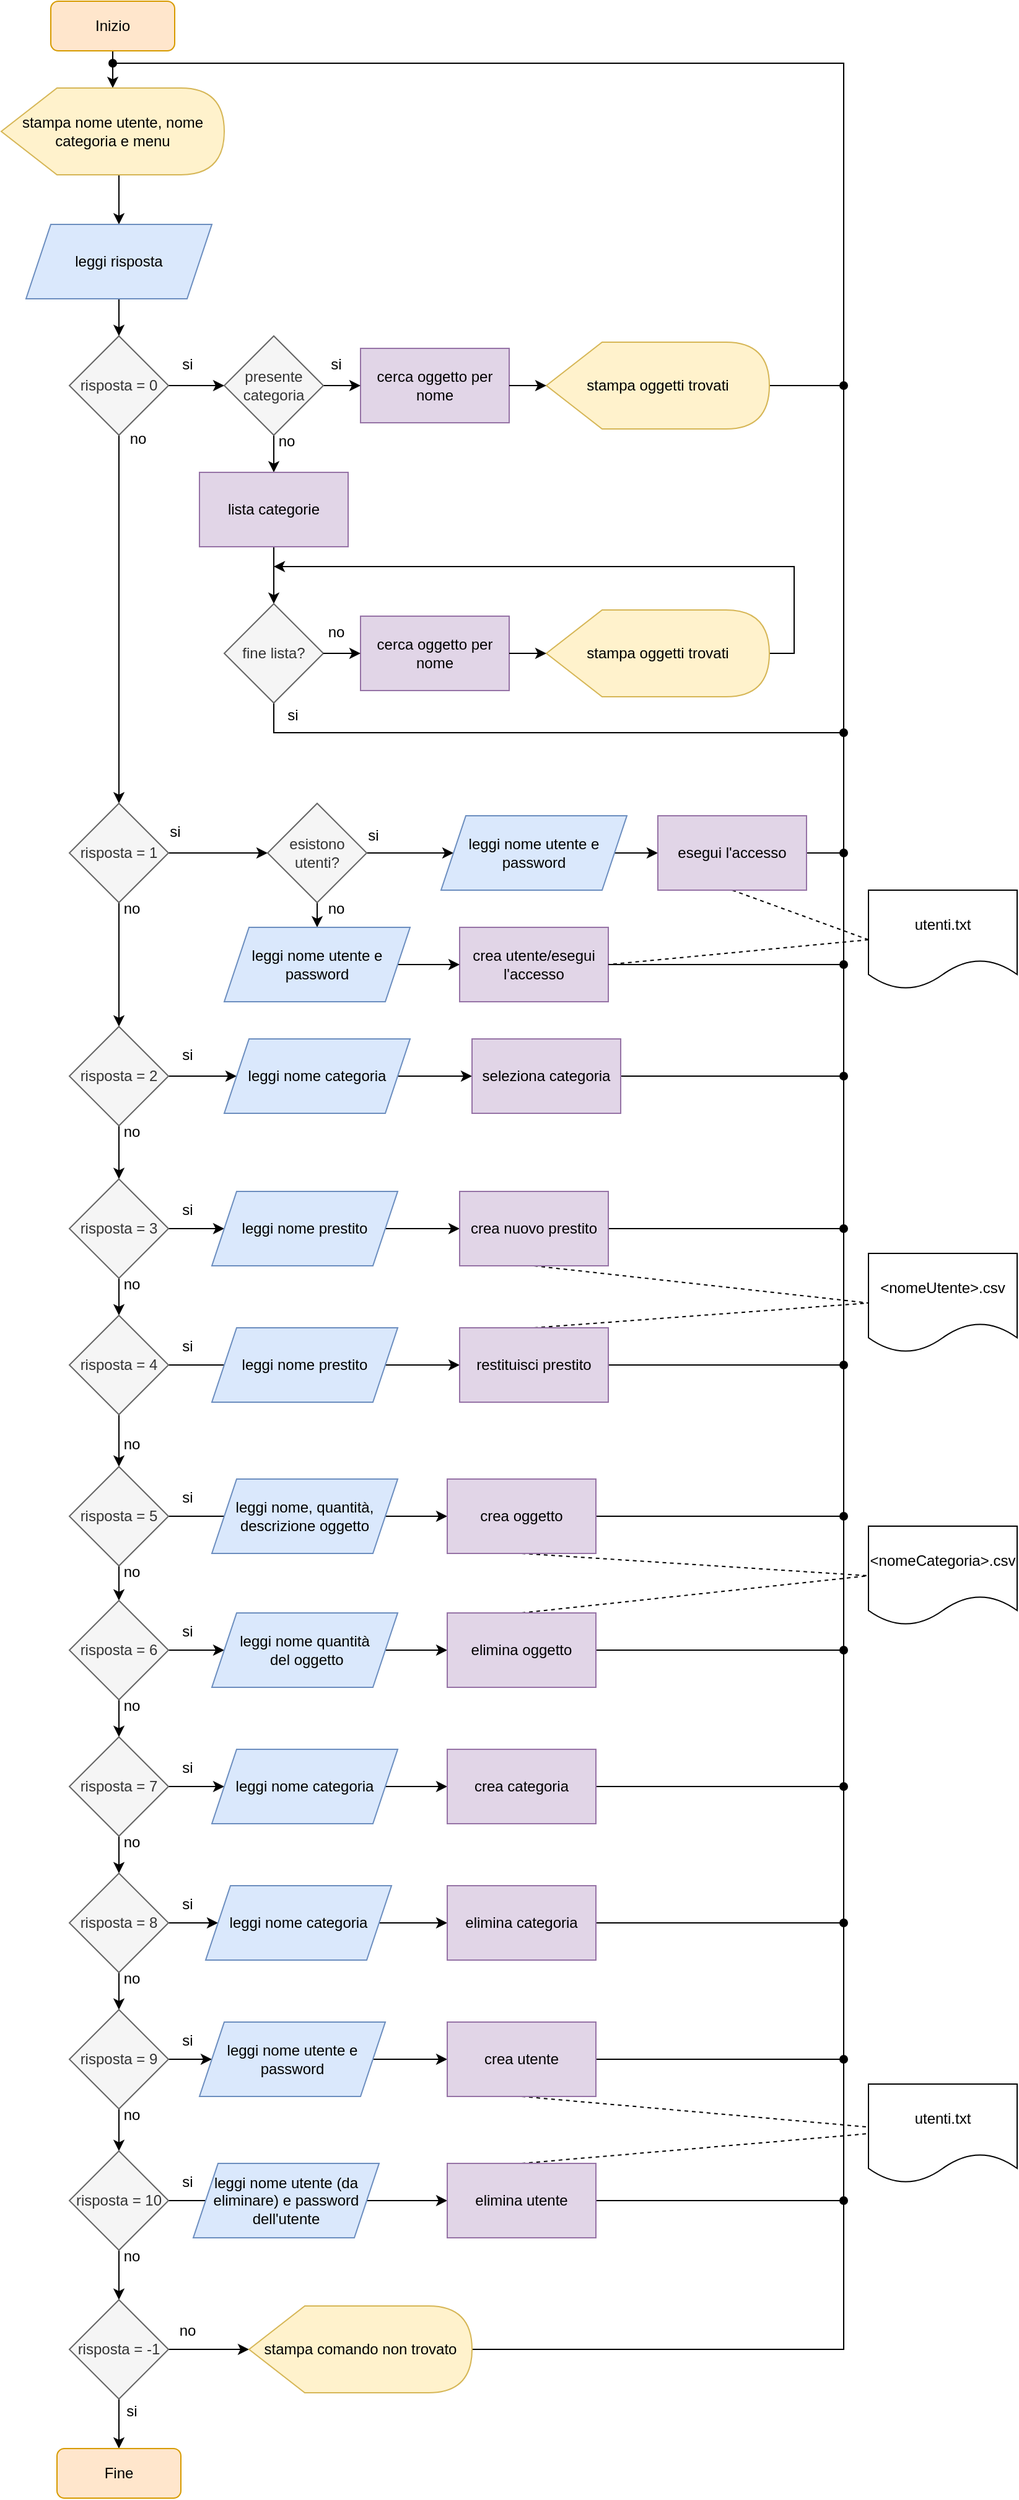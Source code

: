 <mxfile version="28.1.1">
  <diagram name="Pagina-1" id="ks8A3CzUFqTAqBYVWwMI">
    <mxGraphModel dx="1186" dy="697" grid="1" gridSize="10" guides="1" tooltips="1" connect="1" arrows="1" fold="1" page="1" pageScale="1" pageWidth="827" pageHeight="1169" math="0" shadow="0">
      <root>
        <mxCell id="0" />
        <mxCell id="1" parent="0" />
        <mxCell id="gZ_oPGZJ-2j1lqyu4Igu-6" style="edgeStyle=orthogonalEdgeStyle;rounded=0;orthogonalLoop=1;jettySize=auto;html=1;exitX=0.5;exitY=1;exitDx=0;exitDy=0;" parent="1" source="gZ_oPGZJ-2j1lqyu4Igu-1" target="gZ_oPGZJ-2j1lqyu4Igu-2" edge="1">
          <mxGeometry relative="1" as="geometry" />
        </mxCell>
        <mxCell id="gZ_oPGZJ-2j1lqyu4Igu-1" value="Inizio" style="rounded=1;whiteSpace=wrap;html=1;fillColor=#ffe6cc;strokeColor=#d79b00;" parent="1" vertex="1">
          <mxGeometry x="40" width="100" height="40" as="geometry" />
        </mxCell>
        <mxCell id="gZ_oPGZJ-2j1lqyu4Igu-14" style="edgeStyle=orthogonalEdgeStyle;rounded=0;orthogonalLoop=1;jettySize=auto;html=1;exitX=0;exitY=0;exitDx=95;exitDy=70;exitPerimeter=0;entryX=0.5;entryY=0;entryDx=0;entryDy=0;" parent="1" source="gZ_oPGZJ-2j1lqyu4Igu-2" target="gZ_oPGZJ-2j1lqyu4Igu-8" edge="1">
          <mxGeometry relative="1" as="geometry" />
        </mxCell>
        <mxCell id="gZ_oPGZJ-2j1lqyu4Igu-2" value="stampa nome utente, nome categoria e menu" style="shape=display;whiteSpace=wrap;html=1;fillColor=#fff2cc;strokeColor=#d6b656;" parent="1" vertex="1">
          <mxGeometry y="70" width="180" height="70" as="geometry" />
        </mxCell>
        <mxCell id="gZ_oPGZJ-2j1lqyu4Igu-16" value="" style="edgeStyle=orthogonalEdgeStyle;rounded=0;orthogonalLoop=1;jettySize=auto;html=1;" parent="1" source="gZ_oPGZJ-2j1lqyu4Igu-7" target="gZ_oPGZJ-2j1lqyu4Igu-15" edge="1">
          <mxGeometry relative="1" as="geometry" />
        </mxCell>
        <mxCell id="gZ_oPGZJ-2j1lqyu4Igu-45" style="edgeStyle=orthogonalEdgeStyle;rounded=0;orthogonalLoop=1;jettySize=auto;html=1;exitX=0.5;exitY=1;exitDx=0;exitDy=0;" parent="1" source="gZ_oPGZJ-2j1lqyu4Igu-7" target="gZ_oPGZJ-2j1lqyu4Igu-44" edge="1">
          <mxGeometry relative="1" as="geometry" />
        </mxCell>
        <mxCell id="gZ_oPGZJ-2j1lqyu4Igu-7" value="risposta = 0" style="rhombus;whiteSpace=wrap;html=1;fillColor=#f5f5f5;fontColor=#333333;strokeColor=#666666;" parent="1" vertex="1">
          <mxGeometry x="55" y="270" width="80" height="80" as="geometry" />
        </mxCell>
        <mxCell id="gZ_oPGZJ-2j1lqyu4Igu-13" style="edgeStyle=orthogonalEdgeStyle;rounded=0;orthogonalLoop=1;jettySize=auto;html=1;exitX=0.5;exitY=1;exitDx=0;exitDy=0;" parent="1" source="gZ_oPGZJ-2j1lqyu4Igu-8" target="gZ_oPGZJ-2j1lqyu4Igu-7" edge="1">
          <mxGeometry relative="1" as="geometry" />
        </mxCell>
        <mxCell id="gZ_oPGZJ-2j1lqyu4Igu-8" value="leggi risposta" style="shape=parallelogram;perimeter=parallelogramPerimeter;whiteSpace=wrap;html=1;fixedSize=1;fillColor=#dae8fc;strokeColor=#6c8ebf;" parent="1" vertex="1">
          <mxGeometry x="20" y="180" width="150" height="60" as="geometry" />
        </mxCell>
        <mxCell id="gZ_oPGZJ-2j1lqyu4Igu-9" value="cerca oggetto per nome" style="whiteSpace=wrap;html=1;fillColor=#e1d5e7;strokeColor=#9673a6;" parent="1" vertex="1">
          <mxGeometry x="290" y="280" width="120" height="60" as="geometry" />
        </mxCell>
        <mxCell id="gZ_oPGZJ-2j1lqyu4Igu-17" style="edgeStyle=orthogonalEdgeStyle;rounded=0;orthogonalLoop=1;jettySize=auto;html=1;exitX=1;exitY=0.5;exitDx=0;exitDy=0;entryX=0;entryY=0.5;entryDx=0;entryDy=0;" parent="1" source="gZ_oPGZJ-2j1lqyu4Igu-15" target="gZ_oPGZJ-2j1lqyu4Igu-9" edge="1">
          <mxGeometry relative="1" as="geometry" />
        </mxCell>
        <mxCell id="gZ_oPGZJ-2j1lqyu4Igu-24" value="" style="edgeStyle=orthogonalEdgeStyle;rounded=0;orthogonalLoop=1;jettySize=auto;html=1;" parent="1" source="gZ_oPGZJ-2j1lqyu4Igu-15" target="gZ_oPGZJ-2j1lqyu4Igu-23" edge="1">
          <mxGeometry relative="1" as="geometry" />
        </mxCell>
        <mxCell id="gZ_oPGZJ-2j1lqyu4Igu-15" value="presente categoria" style="rhombus;whiteSpace=wrap;html=1;fillColor=#f5f5f5;fontColor=#333333;strokeColor=#666666;" parent="1" vertex="1">
          <mxGeometry x="180" y="270" width="80" height="80" as="geometry" />
        </mxCell>
        <mxCell id="gZ_oPGZJ-2j1lqyu4Igu-36" style="rounded=0;orthogonalLoop=1;jettySize=auto;html=1;exitX=1;exitY=0.5;exitDx=0;exitDy=0;exitPerimeter=0;strokeColor=default;endArrow=oval;endFill=1;" parent="1" source="gZ_oPGZJ-2j1lqyu4Igu-19" edge="1">
          <mxGeometry relative="1" as="geometry">
            <mxPoint x="680" y="310" as="targetPoint" />
          </mxGeometry>
        </mxCell>
        <mxCell id="gZ_oPGZJ-2j1lqyu4Igu-19" value="stampa oggetti trovati" style="shape=display;whiteSpace=wrap;html=1;fillColor=#fff2cc;strokeColor=#d6b656;" parent="1" vertex="1">
          <mxGeometry x="440" y="275" width="180" height="70" as="geometry" />
        </mxCell>
        <mxCell id="gZ_oPGZJ-2j1lqyu4Igu-21" style="edgeStyle=orthogonalEdgeStyle;rounded=0;orthogonalLoop=1;jettySize=auto;html=1;exitX=1;exitY=0.5;exitDx=0;exitDy=0;entryX=0;entryY=0.5;entryDx=0;entryDy=0;entryPerimeter=0;" parent="1" source="gZ_oPGZJ-2j1lqyu4Igu-9" target="gZ_oPGZJ-2j1lqyu4Igu-19" edge="1">
          <mxGeometry relative="1" as="geometry" />
        </mxCell>
        <mxCell id="gZ_oPGZJ-2j1lqyu4Igu-26" value="" style="edgeStyle=orthogonalEdgeStyle;rounded=0;orthogonalLoop=1;jettySize=auto;html=1;" parent="1" source="gZ_oPGZJ-2j1lqyu4Igu-23" target="gZ_oPGZJ-2j1lqyu4Igu-25" edge="1">
          <mxGeometry relative="1" as="geometry" />
        </mxCell>
        <mxCell id="gZ_oPGZJ-2j1lqyu4Igu-23" value="lista categorie" style="whiteSpace=wrap;html=1;fillColor=#e1d5e7;strokeColor=#9673a6;" parent="1" vertex="1">
          <mxGeometry x="160" y="380" width="120" height="60" as="geometry" />
        </mxCell>
        <mxCell id="gZ_oPGZJ-2j1lqyu4Igu-152" style="edgeStyle=orthogonalEdgeStyle;rounded=0;orthogonalLoop=1;jettySize=auto;html=1;exitX=0.5;exitY=1;exitDx=0;exitDy=0;endArrow=oval;endFill=1;" parent="1" source="gZ_oPGZJ-2j1lqyu4Igu-25" edge="1">
          <mxGeometry relative="1" as="geometry">
            <mxPoint x="680" y="590" as="targetPoint" />
            <Array as="points">
              <mxPoint x="220" y="590" />
            </Array>
          </mxGeometry>
        </mxCell>
        <mxCell id="gZ_oPGZJ-2j1lqyu4Igu-25" value="fine lista?" style="rhombus;whiteSpace=wrap;html=1;fillColor=#f5f5f5;strokeColor=#666666;fontColor=#333333;" parent="1" vertex="1">
          <mxGeometry x="180" y="486" width="80" height="80" as="geometry" />
        </mxCell>
        <mxCell id="gZ_oPGZJ-2j1lqyu4Igu-29" value="cerca oggetto per nome" style="whiteSpace=wrap;html=1;fillColor=#e1d5e7;strokeColor=#9673a6;" parent="1" vertex="1">
          <mxGeometry x="290" y="496" width="120" height="60" as="geometry" />
        </mxCell>
        <mxCell id="gZ_oPGZJ-2j1lqyu4Igu-30" style="edgeStyle=orthogonalEdgeStyle;rounded=0;orthogonalLoop=1;jettySize=auto;html=1;exitX=1;exitY=0.5;exitDx=0;exitDy=0;entryX=0;entryY=0.5;entryDx=0;entryDy=0;" parent="1" target="gZ_oPGZJ-2j1lqyu4Igu-29" edge="1">
          <mxGeometry relative="1" as="geometry">
            <mxPoint x="260" y="526" as="sourcePoint" />
          </mxGeometry>
        </mxCell>
        <mxCell id="gZ_oPGZJ-2j1lqyu4Igu-38" style="edgeStyle=orthogonalEdgeStyle;rounded=0;orthogonalLoop=1;jettySize=auto;html=1;exitX=1;exitY=0.5;exitDx=0;exitDy=0;exitPerimeter=0;" parent="1" source="gZ_oPGZJ-2j1lqyu4Igu-31" edge="1">
          <mxGeometry relative="1" as="geometry">
            <mxPoint x="220" y="456" as="targetPoint" />
            <Array as="points">
              <mxPoint x="640" y="526" />
              <mxPoint x="640" y="456" />
            </Array>
          </mxGeometry>
        </mxCell>
        <mxCell id="gZ_oPGZJ-2j1lqyu4Igu-31" value="stampa oggetti trovati" style="shape=display;whiteSpace=wrap;html=1;fillColor=#fff2cc;strokeColor=#d6b656;" parent="1" vertex="1">
          <mxGeometry x="440" y="491" width="180" height="70" as="geometry" />
        </mxCell>
        <mxCell id="gZ_oPGZJ-2j1lqyu4Igu-32" style="edgeStyle=orthogonalEdgeStyle;rounded=0;orthogonalLoop=1;jettySize=auto;html=1;exitX=1;exitY=0.5;exitDx=0;exitDy=0;entryX=0;entryY=0.5;entryDx=0;entryDy=0;entryPerimeter=0;" parent="1" source="gZ_oPGZJ-2j1lqyu4Igu-29" target="gZ_oPGZJ-2j1lqyu4Igu-31" edge="1">
          <mxGeometry relative="1" as="geometry" />
        </mxCell>
        <mxCell id="gZ_oPGZJ-2j1lqyu4Igu-37" value="no" style="text;html=1;align=center;verticalAlign=middle;resizable=0;points=[];autosize=1;strokeColor=none;fillColor=none;" parent="1" vertex="1">
          <mxGeometry x="250" y="494" width="40" height="30" as="geometry" />
        </mxCell>
        <mxCell id="gZ_oPGZJ-2j1lqyu4Igu-40" value="si" style="text;html=1;align=center;verticalAlign=middle;resizable=0;points=[];autosize=1;strokeColor=none;fillColor=none;" parent="1" vertex="1">
          <mxGeometry x="135" y="278" width="30" height="30" as="geometry" />
        </mxCell>
        <mxCell id="gZ_oPGZJ-2j1lqyu4Igu-41" value="si" style="text;html=1;align=center;verticalAlign=middle;resizable=0;points=[];autosize=1;strokeColor=none;fillColor=none;" parent="1" vertex="1">
          <mxGeometry x="255" y="278" width="30" height="30" as="geometry" />
        </mxCell>
        <mxCell id="gZ_oPGZJ-2j1lqyu4Igu-42" value="no" style="text;html=1;align=center;verticalAlign=middle;resizable=0;points=[];autosize=1;strokeColor=none;fillColor=none;" parent="1" vertex="1">
          <mxGeometry x="210" y="340" width="40" height="30" as="geometry" />
        </mxCell>
        <mxCell id="gZ_oPGZJ-2j1lqyu4Igu-43" value="si" style="text;html=1;align=center;verticalAlign=middle;resizable=0;points=[];autosize=1;strokeColor=none;fillColor=none;" parent="1" vertex="1">
          <mxGeometry x="220" y="561" width="30" height="30" as="geometry" />
        </mxCell>
        <mxCell id="gZ_oPGZJ-2j1lqyu4Igu-51" value="" style="edgeStyle=orthogonalEdgeStyle;rounded=0;orthogonalLoop=1;jettySize=auto;html=1;" parent="1" source="gZ_oPGZJ-2j1lqyu4Igu-44" target="gZ_oPGZJ-2j1lqyu4Igu-50" edge="1">
          <mxGeometry relative="1" as="geometry" />
        </mxCell>
        <mxCell id="gZ_oPGZJ-2j1lqyu4Igu-63" value="" style="edgeStyle=orthogonalEdgeStyle;rounded=0;orthogonalLoop=1;jettySize=auto;html=1;" parent="1" source="gZ_oPGZJ-2j1lqyu4Igu-44" target="gZ_oPGZJ-2j1lqyu4Igu-62" edge="1">
          <mxGeometry relative="1" as="geometry" />
        </mxCell>
        <mxCell id="gZ_oPGZJ-2j1lqyu4Igu-44" value="risposta = 1" style="rhombus;whiteSpace=wrap;html=1;fillColor=#f5f5f5;fontColor=#333333;strokeColor=#666666;" parent="1" vertex="1">
          <mxGeometry x="55" y="647" width="80" height="80" as="geometry" />
        </mxCell>
        <mxCell id="gZ_oPGZJ-2j1lqyu4Igu-53" value="" style="edgeStyle=orthogonalEdgeStyle;rounded=0;orthogonalLoop=1;jettySize=auto;html=1;" parent="1" source="gZ_oPGZJ-2j1lqyu4Igu-50" edge="1">
          <mxGeometry relative="1" as="geometry">
            <mxPoint x="365" y="687" as="targetPoint" />
          </mxGeometry>
        </mxCell>
        <mxCell id="gZ_oPGZJ-2j1lqyu4Igu-59" style="edgeStyle=orthogonalEdgeStyle;rounded=0;orthogonalLoop=1;jettySize=auto;html=1;exitX=0.5;exitY=1;exitDx=0;exitDy=0;entryX=0.5;entryY=0;entryDx=0;entryDy=0;" parent="1" source="gZ_oPGZJ-2j1lqyu4Igu-50" target="gZ_oPGZJ-2j1lqyu4Igu-58" edge="1">
          <mxGeometry relative="1" as="geometry" />
        </mxCell>
        <mxCell id="gZ_oPGZJ-2j1lqyu4Igu-50" value="esistono utenti?" style="rhombus;whiteSpace=wrap;html=1;fillColor=#f5f5f5;strokeColor=#666666;fontColor=#333333;" parent="1" vertex="1">
          <mxGeometry x="215" y="647" width="80" height="80" as="geometry" />
        </mxCell>
        <mxCell id="gZ_oPGZJ-2j1lqyu4Igu-79" value="" style="edgeStyle=orthogonalEdgeStyle;rounded=0;orthogonalLoop=1;jettySize=auto;html=1;" parent="1" source="gZ_oPGZJ-2j1lqyu4Igu-54" target="gZ_oPGZJ-2j1lqyu4Igu-78" edge="1">
          <mxGeometry relative="1" as="geometry" />
        </mxCell>
        <mxCell id="gZ_oPGZJ-2j1lqyu4Igu-54" value="leggi nome utente e password" style="shape=parallelogram;perimeter=parallelogramPerimeter;whiteSpace=wrap;html=1;fixedSize=1;fillColor=#dae8fc;strokeColor=#6c8ebf;" parent="1" vertex="1">
          <mxGeometry x="355" y="657" width="150" height="60" as="geometry" />
        </mxCell>
        <mxCell id="NxgXVaPbBvrvVnHmM8i5-3" style="edgeStyle=orthogonalEdgeStyle;rounded=0;orthogonalLoop=1;jettySize=auto;html=1;exitX=1;exitY=0.5;exitDx=0;exitDy=0;endArrow=oval;endFill=1;" edge="1" parent="1" source="gZ_oPGZJ-2j1lqyu4Igu-55">
          <mxGeometry relative="1" as="geometry">
            <mxPoint x="680" y="777" as="targetPoint" />
          </mxGeometry>
        </mxCell>
        <mxCell id="gZ_oPGZJ-2j1lqyu4Igu-55" value="crea utente/esegui l&#39;accesso" style="whiteSpace=wrap;html=1;fillColor=#e1d5e7;strokeColor=#9673a6;" parent="1" vertex="1">
          <mxGeometry x="370" y="747" width="120" height="60" as="geometry" />
        </mxCell>
        <mxCell id="gZ_oPGZJ-2j1lqyu4Igu-60" value="" style="edgeStyle=orthogonalEdgeStyle;rounded=0;orthogonalLoop=1;jettySize=auto;html=1;" parent="1" source="gZ_oPGZJ-2j1lqyu4Igu-58" target="gZ_oPGZJ-2j1lqyu4Igu-55" edge="1">
          <mxGeometry relative="1" as="geometry" />
        </mxCell>
        <mxCell id="gZ_oPGZJ-2j1lqyu4Igu-58" value="leggi nome utente e password" style="shape=parallelogram;perimeter=parallelogramPerimeter;whiteSpace=wrap;html=1;fixedSize=1;fillColor=#dae8fc;strokeColor=#6c8ebf;" parent="1" vertex="1">
          <mxGeometry x="180" y="747" width="150" height="60" as="geometry" />
        </mxCell>
        <mxCell id="gZ_oPGZJ-2j1lqyu4Igu-76" value="" style="edgeStyle=orthogonalEdgeStyle;rounded=0;orthogonalLoop=1;jettySize=auto;html=1;" parent="1" source="gZ_oPGZJ-2j1lqyu4Igu-62" target="gZ_oPGZJ-2j1lqyu4Igu-75" edge="1">
          <mxGeometry relative="1" as="geometry" />
        </mxCell>
        <mxCell id="U18kXGtqAmCP-otlmRQf-24" style="edgeStyle=orthogonalEdgeStyle;rounded=0;orthogonalLoop=1;jettySize=auto;html=1;exitX=1;exitY=0.5;exitDx=0;exitDy=0;" parent="1" source="gZ_oPGZJ-2j1lqyu4Igu-62" target="gZ_oPGZJ-2j1lqyu4Igu-66" edge="1">
          <mxGeometry relative="1" as="geometry" />
        </mxCell>
        <mxCell id="gZ_oPGZJ-2j1lqyu4Igu-62" value="risposta = 2" style="rhombus;whiteSpace=wrap;html=1;fillColor=#f5f5f5;fontColor=#333333;strokeColor=#666666;" parent="1" vertex="1">
          <mxGeometry x="55" y="827" width="80" height="80" as="geometry" />
        </mxCell>
        <mxCell id="U18kXGtqAmCP-otlmRQf-22" style="edgeStyle=orthogonalEdgeStyle;rounded=0;orthogonalLoop=1;jettySize=auto;html=1;exitX=1;exitY=0.5;exitDx=0;exitDy=0;" parent="1" source="gZ_oPGZJ-2j1lqyu4Igu-66" target="gZ_oPGZJ-2j1lqyu4Igu-73" edge="1">
          <mxGeometry relative="1" as="geometry" />
        </mxCell>
        <mxCell id="gZ_oPGZJ-2j1lqyu4Igu-66" value="leggi nome categoria" style="shape=parallelogram;perimeter=parallelogramPerimeter;whiteSpace=wrap;html=1;fixedSize=1;fillColor=#dae8fc;strokeColor=#6c8ebf;" parent="1" vertex="1">
          <mxGeometry x="180" y="837" width="150" height="60" as="geometry" />
        </mxCell>
        <mxCell id="gZ_oPGZJ-2j1lqyu4Igu-69" value="no" style="text;html=1;align=center;verticalAlign=middle;resizable=0;points=[];autosize=1;strokeColor=none;fillColor=none;" parent="1" vertex="1">
          <mxGeometry x="90" y="338" width="40" height="30" as="geometry" />
        </mxCell>
        <mxCell id="gZ_oPGZJ-2j1lqyu4Igu-70" value="si" style="text;html=1;align=center;verticalAlign=middle;resizable=0;points=[];autosize=1;strokeColor=none;fillColor=none;" parent="1" vertex="1">
          <mxGeometry x="125" y="655" width="30" height="30" as="geometry" />
        </mxCell>
        <mxCell id="gZ_oPGZJ-2j1lqyu4Igu-71" value="no" style="text;html=1;align=center;verticalAlign=middle;resizable=0;points=[];autosize=1;strokeColor=none;fillColor=none;" parent="1" vertex="1">
          <mxGeometry x="85" y="717" width="40" height="30" as="geometry" />
        </mxCell>
        <mxCell id="gZ_oPGZJ-2j1lqyu4Igu-72" value="si" style="text;html=1;align=center;verticalAlign=middle;resizable=0;points=[];autosize=1;strokeColor=none;fillColor=none;" parent="1" vertex="1">
          <mxGeometry x="135" y="835" width="30" height="30" as="geometry" />
        </mxCell>
        <mxCell id="U18kXGtqAmCP-otlmRQf-28" style="edgeStyle=orthogonalEdgeStyle;rounded=0;orthogonalLoop=1;jettySize=auto;html=1;exitX=1;exitY=0.5;exitDx=0;exitDy=0;endArrow=oval;endFill=1;" parent="1" source="gZ_oPGZJ-2j1lqyu4Igu-73" edge="1">
          <mxGeometry relative="1" as="geometry">
            <mxPoint x="680" y="867" as="targetPoint" />
          </mxGeometry>
        </mxCell>
        <mxCell id="gZ_oPGZJ-2j1lqyu4Igu-73" value="seleziona categoria" style="whiteSpace=wrap;html=1;fillColor=#e1d5e7;strokeColor=#9673a6;" parent="1" vertex="1">
          <mxGeometry x="380" y="837" width="120" height="60" as="geometry" />
        </mxCell>
        <mxCell id="gZ_oPGZJ-2j1lqyu4Igu-83" style="edgeStyle=orthogonalEdgeStyle;rounded=0;orthogonalLoop=1;jettySize=auto;html=1;exitX=1;exitY=0.5;exitDx=0;exitDy=0;entryX=0;entryY=0.5;entryDx=0;entryDy=0;" parent="1" source="gZ_oPGZJ-2j1lqyu4Igu-75" target="gZ_oPGZJ-2j1lqyu4Igu-77" edge="1">
          <mxGeometry relative="1" as="geometry" />
        </mxCell>
        <mxCell id="gZ_oPGZJ-2j1lqyu4Igu-87" value="" style="edgeStyle=orthogonalEdgeStyle;rounded=0;orthogonalLoop=1;jettySize=auto;html=1;" parent="1" source="gZ_oPGZJ-2j1lqyu4Igu-75" target="gZ_oPGZJ-2j1lqyu4Igu-86" edge="1">
          <mxGeometry relative="1" as="geometry" />
        </mxCell>
        <mxCell id="gZ_oPGZJ-2j1lqyu4Igu-75" value="risposta = 3" style="rhombus;whiteSpace=wrap;html=1;fillColor=#f5f5f5;strokeColor=#666666;fontColor=#333333;" parent="1" vertex="1">
          <mxGeometry x="55" y="950" width="80" height="80" as="geometry" />
        </mxCell>
        <mxCell id="gZ_oPGZJ-2j1lqyu4Igu-85" value="" style="edgeStyle=orthogonalEdgeStyle;rounded=0;orthogonalLoop=1;jettySize=auto;html=1;" parent="1" source="gZ_oPGZJ-2j1lqyu4Igu-77" target="gZ_oPGZJ-2j1lqyu4Igu-84" edge="1">
          <mxGeometry relative="1" as="geometry" />
        </mxCell>
        <mxCell id="gZ_oPGZJ-2j1lqyu4Igu-77" value="leggi nome prestito" style="shape=parallelogram;perimeter=parallelogramPerimeter;whiteSpace=wrap;html=1;fixedSize=1;fillColor=#dae8fc;strokeColor=#6c8ebf;" parent="1" vertex="1">
          <mxGeometry x="170" y="960" width="150" height="60" as="geometry" />
        </mxCell>
        <mxCell id="gZ_oPGZJ-2j1lqyu4Igu-81" style="rounded=1;orthogonalLoop=1;jettySize=auto;html=1;exitX=0.5;exitY=1;exitDx=0;exitDy=0;entryX=0;entryY=0.5;entryDx=0;entryDy=0;startArrow=none;startFill=0;endArrow=none;endFill=0;strokeColor=default;jumpStyle=sharp;strokeWidth=1;dashed=1;" parent="1" source="gZ_oPGZJ-2j1lqyu4Igu-78" target="gZ_oPGZJ-2j1lqyu4Igu-80" edge="1">
          <mxGeometry relative="1" as="geometry" />
        </mxCell>
        <mxCell id="NxgXVaPbBvrvVnHmM8i5-2" style="edgeStyle=orthogonalEdgeStyle;rounded=0;orthogonalLoop=1;jettySize=auto;html=1;exitX=1;exitY=0.5;exitDx=0;exitDy=0;endArrow=oval;endFill=1;" edge="1" parent="1" source="gZ_oPGZJ-2j1lqyu4Igu-78">
          <mxGeometry relative="1" as="geometry">
            <mxPoint x="680" y="687" as="targetPoint" />
          </mxGeometry>
        </mxCell>
        <mxCell id="gZ_oPGZJ-2j1lqyu4Igu-78" value="esegui l&#39;accesso" style="whiteSpace=wrap;html=1;fillColor=#e1d5e7;strokeColor=#9673a6;" parent="1" vertex="1">
          <mxGeometry x="530" y="657" width="120" height="60" as="geometry" />
        </mxCell>
        <mxCell id="gZ_oPGZJ-2j1lqyu4Igu-82" style="rounded=0;orthogonalLoop=1;jettySize=auto;html=1;exitX=0;exitY=0.5;exitDx=0;exitDy=0;entryX=1;entryY=0.5;entryDx=0;entryDy=0;endArrow=none;endFill=0;dashed=1;" parent="1" source="gZ_oPGZJ-2j1lqyu4Igu-80" target="gZ_oPGZJ-2j1lqyu4Igu-55" edge="1">
          <mxGeometry relative="1" as="geometry" />
        </mxCell>
        <mxCell id="gZ_oPGZJ-2j1lqyu4Igu-80" value="utenti.txt" style="shape=document;whiteSpace=wrap;html=1;boundedLbl=1;" parent="1" vertex="1">
          <mxGeometry x="700" y="717" width="120" height="80" as="geometry" />
        </mxCell>
        <mxCell id="gZ_oPGZJ-2j1lqyu4Igu-95" style="rounded=0;orthogonalLoop=1;jettySize=auto;html=1;exitX=0.5;exitY=1;exitDx=0;exitDy=0;endArrow=none;endFill=0;dashed=1;entryX=0;entryY=0.5;entryDx=0;entryDy=0;" parent="1" source="gZ_oPGZJ-2j1lqyu4Igu-84" target="gZ_oPGZJ-2j1lqyu4Igu-93" edge="1">
          <mxGeometry relative="1" as="geometry">
            <mxPoint x="480" y="1060" as="targetPoint" />
          </mxGeometry>
        </mxCell>
        <mxCell id="U18kXGtqAmCP-otlmRQf-29" style="edgeStyle=orthogonalEdgeStyle;rounded=0;orthogonalLoop=1;jettySize=auto;html=1;exitX=1;exitY=0.5;exitDx=0;exitDy=0;endArrow=oval;endFill=1;" parent="1" source="gZ_oPGZJ-2j1lqyu4Igu-84" edge="1">
          <mxGeometry relative="1" as="geometry">
            <mxPoint x="680" y="990" as="targetPoint" />
          </mxGeometry>
        </mxCell>
        <mxCell id="gZ_oPGZJ-2j1lqyu4Igu-84" value="crea nuovo prestito" style="whiteSpace=wrap;html=1;fillColor=#e1d5e7;strokeColor=#9673a6;" parent="1" vertex="1">
          <mxGeometry x="370" y="960" width="120" height="60" as="geometry" />
        </mxCell>
        <mxCell id="gZ_oPGZJ-2j1lqyu4Igu-89" value="" style="edgeStyle=orthogonalEdgeStyle;rounded=0;orthogonalLoop=1;jettySize=auto;html=1;" parent="1" source="gZ_oPGZJ-2j1lqyu4Igu-86" edge="1">
          <mxGeometry relative="1" as="geometry">
            <mxPoint x="205" y="1100" as="targetPoint" />
          </mxGeometry>
        </mxCell>
        <mxCell id="gZ_oPGZJ-2j1lqyu4Igu-97" value="" style="edgeStyle=orthogonalEdgeStyle;rounded=0;orthogonalLoop=1;jettySize=auto;html=1;" parent="1" source="gZ_oPGZJ-2j1lqyu4Igu-86" target="gZ_oPGZJ-2j1lqyu4Igu-96" edge="1">
          <mxGeometry relative="1" as="geometry" />
        </mxCell>
        <mxCell id="gZ_oPGZJ-2j1lqyu4Igu-86" value="risposta = 4" style="rhombus;whiteSpace=wrap;html=1;fillColor=#f5f5f5;strokeColor=#666666;fontColor=#333333;" parent="1" vertex="1">
          <mxGeometry x="55" y="1060" width="80" height="80" as="geometry" />
        </mxCell>
        <mxCell id="gZ_oPGZJ-2j1lqyu4Igu-92" value="" style="edgeStyle=orthogonalEdgeStyle;rounded=0;orthogonalLoop=1;jettySize=auto;html=1;" parent="1" source="gZ_oPGZJ-2j1lqyu4Igu-90" target="gZ_oPGZJ-2j1lqyu4Igu-91" edge="1">
          <mxGeometry relative="1" as="geometry" />
        </mxCell>
        <mxCell id="gZ_oPGZJ-2j1lqyu4Igu-90" value="leggi nome prestito" style="shape=parallelogram;perimeter=parallelogramPerimeter;whiteSpace=wrap;html=1;fixedSize=1;fillColor=#dae8fc;strokeColor=#6c8ebf;" parent="1" vertex="1">
          <mxGeometry x="170" y="1070" width="150" height="60" as="geometry" />
        </mxCell>
        <mxCell id="gZ_oPGZJ-2j1lqyu4Igu-94" style="rounded=0;orthogonalLoop=1;jettySize=auto;html=1;exitX=0.5;exitY=0;exitDx=0;exitDy=0;entryX=0;entryY=0.5;entryDx=0;entryDy=0;endArrow=none;endFill=0;dashed=1;" parent="1" source="gZ_oPGZJ-2j1lqyu4Igu-91" target="gZ_oPGZJ-2j1lqyu4Igu-93" edge="1">
          <mxGeometry relative="1" as="geometry" />
        </mxCell>
        <mxCell id="U18kXGtqAmCP-otlmRQf-30" style="edgeStyle=orthogonalEdgeStyle;rounded=0;orthogonalLoop=1;jettySize=auto;html=1;exitX=1;exitY=0.5;exitDx=0;exitDy=0;endArrow=oval;endFill=1;" parent="1" source="gZ_oPGZJ-2j1lqyu4Igu-91" edge="1">
          <mxGeometry relative="1" as="geometry">
            <mxPoint x="680" y="1100" as="targetPoint" />
          </mxGeometry>
        </mxCell>
        <mxCell id="gZ_oPGZJ-2j1lqyu4Igu-91" value="restituisci prestito" style="whiteSpace=wrap;html=1;fillColor=#e1d5e7;strokeColor=#9673a6;" parent="1" vertex="1">
          <mxGeometry x="370" y="1070" width="120" height="60" as="geometry" />
        </mxCell>
        <mxCell id="gZ_oPGZJ-2j1lqyu4Igu-93" value="&amp;lt;nomeUtente&amp;gt;.csv" style="shape=document;whiteSpace=wrap;html=1;boundedLbl=1;" parent="1" vertex="1">
          <mxGeometry x="700" y="1010" width="120" height="80" as="geometry" />
        </mxCell>
        <mxCell id="gZ_oPGZJ-2j1lqyu4Igu-99" value="" style="edgeStyle=orthogonalEdgeStyle;rounded=0;orthogonalLoop=1;jettySize=auto;html=1;" parent="1" source="gZ_oPGZJ-2j1lqyu4Igu-96" edge="1">
          <mxGeometry relative="1" as="geometry">
            <mxPoint x="205" y="1222" as="targetPoint" />
          </mxGeometry>
        </mxCell>
        <mxCell id="gZ_oPGZJ-2j1lqyu4Igu-104" value="" style="edgeStyle=orthogonalEdgeStyle;rounded=0;orthogonalLoop=1;jettySize=auto;html=1;" parent="1" source="gZ_oPGZJ-2j1lqyu4Igu-96" target="gZ_oPGZJ-2j1lqyu4Igu-103" edge="1">
          <mxGeometry relative="1" as="geometry" />
        </mxCell>
        <mxCell id="gZ_oPGZJ-2j1lqyu4Igu-96" value="risposta = 5" style="rhombus;whiteSpace=wrap;html=1;fillColor=#f5f5f5;strokeColor=#666666;fontColor=#333333;" parent="1" vertex="1">
          <mxGeometry x="55" y="1182" width="80" height="80" as="geometry" />
        </mxCell>
        <mxCell id="gZ_oPGZJ-2j1lqyu4Igu-102" value="" style="edgeStyle=orthogonalEdgeStyle;rounded=0;orthogonalLoop=1;jettySize=auto;html=1;" parent="1" source="gZ_oPGZJ-2j1lqyu4Igu-100" target="gZ_oPGZJ-2j1lqyu4Igu-101" edge="1">
          <mxGeometry relative="1" as="geometry" />
        </mxCell>
        <mxCell id="gZ_oPGZJ-2j1lqyu4Igu-100" value="leggi nome, quantità, descrizione oggetto" style="shape=parallelogram;perimeter=parallelogramPerimeter;whiteSpace=wrap;html=1;fixedSize=1;fillColor=#dae8fc;strokeColor=#6c8ebf;" parent="1" vertex="1">
          <mxGeometry x="170" y="1192" width="150" height="60" as="geometry" />
        </mxCell>
        <mxCell id="gZ_oPGZJ-2j1lqyu4Igu-178" style="edgeStyle=orthogonalEdgeStyle;rounded=0;orthogonalLoop=1;jettySize=auto;html=1;exitX=1;exitY=0.5;exitDx=0;exitDy=0;endArrow=oval;endFill=1;" parent="1" source="gZ_oPGZJ-2j1lqyu4Igu-101" edge="1">
          <mxGeometry relative="1" as="geometry">
            <mxPoint x="680" y="1222" as="targetPoint" />
          </mxGeometry>
        </mxCell>
        <mxCell id="U18kXGtqAmCP-otlmRQf-26" style="rounded=0;orthogonalLoop=1;jettySize=auto;html=1;exitX=0.5;exitY=1;exitDx=0;exitDy=0;entryX=0;entryY=0.5;entryDx=0;entryDy=0;endArrow=none;endFill=0;dashed=1;" parent="1" source="gZ_oPGZJ-2j1lqyu4Igu-101" target="U18kXGtqAmCP-otlmRQf-25" edge="1">
          <mxGeometry relative="1" as="geometry" />
        </mxCell>
        <mxCell id="gZ_oPGZJ-2j1lqyu4Igu-101" value="crea oggetto" style="whiteSpace=wrap;html=1;fillColor=#e1d5e7;strokeColor=#9673a6;" parent="1" vertex="1">
          <mxGeometry x="360" y="1192" width="120" height="60" as="geometry" />
        </mxCell>
        <mxCell id="gZ_oPGZJ-2j1lqyu4Igu-109" value="" style="edgeStyle=orthogonalEdgeStyle;rounded=0;orthogonalLoop=1;jettySize=auto;html=1;" parent="1" source="gZ_oPGZJ-2j1lqyu4Igu-103" target="gZ_oPGZJ-2j1lqyu4Igu-106" edge="1">
          <mxGeometry relative="1" as="geometry" />
        </mxCell>
        <mxCell id="gZ_oPGZJ-2j1lqyu4Igu-111" value="" style="edgeStyle=orthogonalEdgeStyle;rounded=0;orthogonalLoop=1;jettySize=auto;html=1;" parent="1" source="gZ_oPGZJ-2j1lqyu4Igu-103" target="gZ_oPGZJ-2j1lqyu4Igu-110" edge="1">
          <mxGeometry relative="1" as="geometry" />
        </mxCell>
        <mxCell id="gZ_oPGZJ-2j1lqyu4Igu-103" value="risposta = 6" style="rhombus;whiteSpace=wrap;html=1;fillColor=#f5f5f5;strokeColor=#666666;fontColor=#333333;" parent="1" vertex="1">
          <mxGeometry x="55" y="1290" width="80" height="80" as="geometry" />
        </mxCell>
        <mxCell id="gZ_oPGZJ-2j1lqyu4Igu-105" value="" style="edgeStyle=orthogonalEdgeStyle;rounded=0;orthogonalLoop=1;jettySize=auto;html=1;" parent="1" source="gZ_oPGZJ-2j1lqyu4Igu-106" target="gZ_oPGZJ-2j1lqyu4Igu-107" edge="1">
          <mxGeometry relative="1" as="geometry" />
        </mxCell>
        <mxCell id="gZ_oPGZJ-2j1lqyu4Igu-106" value="leggi nome quantità&lt;div&gt;&amp;nbsp;del oggetto&lt;/div&gt;" style="shape=parallelogram;perimeter=parallelogramPerimeter;whiteSpace=wrap;html=1;fixedSize=1;fillColor=#dae8fc;strokeColor=#6c8ebf;" parent="1" vertex="1">
          <mxGeometry x="170" y="1300" width="150" height="60" as="geometry" />
        </mxCell>
        <mxCell id="gZ_oPGZJ-2j1lqyu4Igu-177" style="edgeStyle=orthogonalEdgeStyle;rounded=0;orthogonalLoop=1;jettySize=auto;html=1;exitX=1;exitY=0.5;exitDx=0;exitDy=0;endArrow=oval;endFill=1;" parent="1" source="gZ_oPGZJ-2j1lqyu4Igu-107" edge="1">
          <mxGeometry relative="1" as="geometry">
            <mxPoint x="680" y="1330" as="targetPoint" />
          </mxGeometry>
        </mxCell>
        <mxCell id="U18kXGtqAmCP-otlmRQf-27" style="rounded=0;orthogonalLoop=1;jettySize=auto;html=1;exitX=0.5;exitY=0;exitDx=0;exitDy=0;dashed=1;endArrow=none;endFill=0;" parent="1" source="gZ_oPGZJ-2j1lqyu4Igu-107" edge="1">
          <mxGeometry relative="1" as="geometry">
            <mxPoint x="700" y="1270" as="targetPoint" />
          </mxGeometry>
        </mxCell>
        <mxCell id="gZ_oPGZJ-2j1lqyu4Igu-107" value="elimina oggetto" style="whiteSpace=wrap;html=1;fillColor=#e1d5e7;strokeColor=#9673a6;" parent="1" vertex="1">
          <mxGeometry x="360" y="1300" width="120" height="60" as="geometry" />
        </mxCell>
        <mxCell id="gZ_oPGZJ-2j1lqyu4Igu-115" value="" style="edgeStyle=orthogonalEdgeStyle;rounded=0;orthogonalLoop=1;jettySize=auto;html=1;" parent="1" source="gZ_oPGZJ-2j1lqyu4Igu-110" target="gZ_oPGZJ-2j1lqyu4Igu-113" edge="1">
          <mxGeometry relative="1" as="geometry" />
        </mxCell>
        <mxCell id="gZ_oPGZJ-2j1lqyu4Igu-117" value="" style="edgeStyle=orthogonalEdgeStyle;rounded=0;orthogonalLoop=1;jettySize=auto;html=1;" parent="1" source="gZ_oPGZJ-2j1lqyu4Igu-110" target="gZ_oPGZJ-2j1lqyu4Igu-116" edge="1">
          <mxGeometry relative="1" as="geometry" />
        </mxCell>
        <mxCell id="gZ_oPGZJ-2j1lqyu4Igu-110" value="risposta = 7" style="rhombus;whiteSpace=wrap;html=1;fillColor=#f5f5f5;strokeColor=#666666;fontColor=#333333;" parent="1" vertex="1">
          <mxGeometry x="55" y="1400" width="80" height="80" as="geometry" />
        </mxCell>
        <mxCell id="gZ_oPGZJ-2j1lqyu4Igu-112" value="" style="edgeStyle=orthogonalEdgeStyle;rounded=0;orthogonalLoop=1;jettySize=auto;html=1;" parent="1" source="gZ_oPGZJ-2j1lqyu4Igu-113" target="gZ_oPGZJ-2j1lqyu4Igu-114" edge="1">
          <mxGeometry relative="1" as="geometry" />
        </mxCell>
        <mxCell id="gZ_oPGZJ-2j1lqyu4Igu-113" value="leggi nome categoria" style="shape=parallelogram;perimeter=parallelogramPerimeter;whiteSpace=wrap;html=1;fixedSize=1;fillColor=#dae8fc;strokeColor=#6c8ebf;" parent="1" vertex="1">
          <mxGeometry x="170" y="1410" width="150" height="60" as="geometry" />
        </mxCell>
        <mxCell id="gZ_oPGZJ-2j1lqyu4Igu-176" style="edgeStyle=orthogonalEdgeStyle;rounded=0;orthogonalLoop=1;jettySize=auto;html=1;exitX=1;exitY=0.5;exitDx=0;exitDy=0;endArrow=oval;endFill=1;" parent="1" source="gZ_oPGZJ-2j1lqyu4Igu-114" edge="1">
          <mxGeometry relative="1" as="geometry">
            <mxPoint x="680" y="1440" as="targetPoint" />
          </mxGeometry>
        </mxCell>
        <mxCell id="gZ_oPGZJ-2j1lqyu4Igu-114" value="crea categoria" style="whiteSpace=wrap;html=1;fillColor=#e1d5e7;strokeColor=#9673a6;" parent="1" vertex="1">
          <mxGeometry x="360" y="1410" width="120" height="60" as="geometry" />
        </mxCell>
        <mxCell id="gZ_oPGZJ-2j1lqyu4Igu-122" value="" style="edgeStyle=orthogonalEdgeStyle;rounded=0;orthogonalLoop=1;jettySize=auto;html=1;" parent="1" source="gZ_oPGZJ-2j1lqyu4Igu-116" target="gZ_oPGZJ-2j1lqyu4Igu-119" edge="1">
          <mxGeometry relative="1" as="geometry" />
        </mxCell>
        <mxCell id="gZ_oPGZJ-2j1lqyu4Igu-124" value="" style="edgeStyle=orthogonalEdgeStyle;rounded=0;orthogonalLoop=1;jettySize=auto;html=1;" parent="1" source="gZ_oPGZJ-2j1lqyu4Igu-116" target="gZ_oPGZJ-2j1lqyu4Igu-123" edge="1">
          <mxGeometry relative="1" as="geometry" />
        </mxCell>
        <mxCell id="gZ_oPGZJ-2j1lqyu4Igu-116" value="risposta = 8" style="rhombus;whiteSpace=wrap;html=1;fillColor=#f5f5f5;strokeColor=#666666;fontColor=#333333;" parent="1" vertex="1">
          <mxGeometry x="55" y="1510" width="80" height="80" as="geometry" />
        </mxCell>
        <mxCell id="gZ_oPGZJ-2j1lqyu4Igu-118" value="" style="edgeStyle=orthogonalEdgeStyle;rounded=0;orthogonalLoop=1;jettySize=auto;html=1;" parent="1" source="gZ_oPGZJ-2j1lqyu4Igu-119" target="gZ_oPGZJ-2j1lqyu4Igu-120" edge="1">
          <mxGeometry relative="1" as="geometry" />
        </mxCell>
        <mxCell id="gZ_oPGZJ-2j1lqyu4Igu-119" value="leggi nome categoria" style="shape=parallelogram;perimeter=parallelogramPerimeter;whiteSpace=wrap;html=1;fixedSize=1;fillColor=#dae8fc;strokeColor=#6c8ebf;" parent="1" vertex="1">
          <mxGeometry x="165" y="1520" width="150" height="60" as="geometry" />
        </mxCell>
        <mxCell id="gZ_oPGZJ-2j1lqyu4Igu-175" style="edgeStyle=orthogonalEdgeStyle;rounded=0;orthogonalLoop=1;jettySize=auto;html=1;exitX=1;exitY=0.5;exitDx=0;exitDy=0;endArrow=oval;endFill=1;" parent="1" source="gZ_oPGZJ-2j1lqyu4Igu-120" edge="1">
          <mxGeometry relative="1" as="geometry">
            <mxPoint x="680" y="1550" as="targetPoint" />
          </mxGeometry>
        </mxCell>
        <mxCell id="gZ_oPGZJ-2j1lqyu4Igu-120" value="elimina categoria" style="whiteSpace=wrap;html=1;fillColor=#e1d5e7;strokeColor=#9673a6;" parent="1" vertex="1">
          <mxGeometry x="360" y="1520" width="120" height="60" as="geometry" />
        </mxCell>
        <mxCell id="gZ_oPGZJ-2j1lqyu4Igu-128" value="" style="edgeStyle=orthogonalEdgeStyle;rounded=0;orthogonalLoop=1;jettySize=auto;html=1;" parent="1" source="gZ_oPGZJ-2j1lqyu4Igu-123" target="gZ_oPGZJ-2j1lqyu4Igu-126" edge="1">
          <mxGeometry relative="1" as="geometry" />
        </mxCell>
        <mxCell id="gZ_oPGZJ-2j1lqyu4Igu-130" value="" style="edgeStyle=orthogonalEdgeStyle;rounded=0;orthogonalLoop=1;jettySize=auto;html=1;" parent="1" source="gZ_oPGZJ-2j1lqyu4Igu-123" target="gZ_oPGZJ-2j1lqyu4Igu-129" edge="1">
          <mxGeometry relative="1" as="geometry" />
        </mxCell>
        <mxCell id="gZ_oPGZJ-2j1lqyu4Igu-123" value="risposta = 9" style="rhombus;whiteSpace=wrap;html=1;fillColor=#f5f5f5;strokeColor=#666666;fontColor=#333333;" parent="1" vertex="1">
          <mxGeometry x="55" y="1620" width="80" height="80" as="geometry" />
        </mxCell>
        <mxCell id="gZ_oPGZJ-2j1lqyu4Igu-125" value="" style="edgeStyle=orthogonalEdgeStyle;rounded=0;orthogonalLoop=1;jettySize=auto;html=1;" parent="1" source="gZ_oPGZJ-2j1lqyu4Igu-126" target="gZ_oPGZJ-2j1lqyu4Igu-127" edge="1">
          <mxGeometry relative="1" as="geometry" />
        </mxCell>
        <mxCell id="gZ_oPGZJ-2j1lqyu4Igu-126" value="leggi nome utente e password" style="shape=parallelogram;perimeter=parallelogramPerimeter;whiteSpace=wrap;html=1;fixedSize=1;fillColor=#dae8fc;strokeColor=#6c8ebf;" parent="1" vertex="1">
          <mxGeometry x="160" y="1630" width="150" height="60" as="geometry" />
        </mxCell>
        <mxCell id="gZ_oPGZJ-2j1lqyu4Igu-174" style="edgeStyle=orthogonalEdgeStyle;rounded=0;orthogonalLoop=1;jettySize=auto;html=1;exitX=1;exitY=0.5;exitDx=0;exitDy=0;endArrow=oval;endFill=1;" parent="1" source="gZ_oPGZJ-2j1lqyu4Igu-127" edge="1">
          <mxGeometry relative="1" as="geometry">
            <mxPoint x="680" y="1660" as="targetPoint" />
          </mxGeometry>
        </mxCell>
        <mxCell id="U18kXGtqAmCP-otlmRQf-32" style="rounded=0;orthogonalLoop=1;jettySize=auto;html=1;exitX=0.5;exitY=1;exitDx=0;exitDy=0;dashed=1;endArrow=none;endFill=0;" parent="1" source="gZ_oPGZJ-2j1lqyu4Igu-127" target="U18kXGtqAmCP-otlmRQf-31" edge="1">
          <mxGeometry relative="1" as="geometry" />
        </mxCell>
        <mxCell id="gZ_oPGZJ-2j1lqyu4Igu-127" value="crea utente" style="whiteSpace=wrap;html=1;fillColor=#e1d5e7;strokeColor=#9673a6;" parent="1" vertex="1">
          <mxGeometry x="360" y="1630" width="120" height="60" as="geometry" />
        </mxCell>
        <mxCell id="gZ_oPGZJ-2j1lqyu4Igu-132" value="" style="edgeStyle=orthogonalEdgeStyle;rounded=0;orthogonalLoop=1;jettySize=auto;html=1;" parent="1" source="gZ_oPGZJ-2j1lqyu4Igu-129" edge="1">
          <mxGeometry relative="1" as="geometry">
            <mxPoint x="205" y="1774" as="targetPoint" />
          </mxGeometry>
        </mxCell>
        <mxCell id="gZ_oPGZJ-2j1lqyu4Igu-137" value="" style="edgeStyle=orthogonalEdgeStyle;rounded=0;orthogonalLoop=1;jettySize=auto;html=1;" parent="1" source="gZ_oPGZJ-2j1lqyu4Igu-129" target="gZ_oPGZJ-2j1lqyu4Igu-136" edge="1">
          <mxGeometry relative="1" as="geometry" />
        </mxCell>
        <mxCell id="gZ_oPGZJ-2j1lqyu4Igu-129" value="risposta = 10" style="rhombus;whiteSpace=wrap;html=1;fillColor=#f5f5f5;strokeColor=#666666;fontColor=#333333;" parent="1" vertex="1">
          <mxGeometry x="55" y="1734" width="80" height="80" as="geometry" />
        </mxCell>
        <mxCell id="gZ_oPGZJ-2j1lqyu4Igu-133" value="" style="edgeStyle=orthogonalEdgeStyle;rounded=0;orthogonalLoop=1;jettySize=auto;html=1;" parent="1" source="gZ_oPGZJ-2j1lqyu4Igu-134" target="gZ_oPGZJ-2j1lqyu4Igu-135" edge="1">
          <mxGeometry relative="1" as="geometry" />
        </mxCell>
        <mxCell id="gZ_oPGZJ-2j1lqyu4Igu-134" value="leggi nome utente (da eliminare) e password dell&#39;utente" style="shape=parallelogram;perimeter=parallelogramPerimeter;whiteSpace=wrap;html=1;fixedSize=1;fillColor=#dae8fc;strokeColor=#6c8ebf;" parent="1" vertex="1">
          <mxGeometry x="155" y="1744" width="150" height="60" as="geometry" />
        </mxCell>
        <mxCell id="gZ_oPGZJ-2j1lqyu4Igu-173" style="edgeStyle=orthogonalEdgeStyle;rounded=0;orthogonalLoop=1;jettySize=auto;html=1;exitX=1;exitY=0.5;exitDx=0;exitDy=0;endArrow=oval;endFill=1;" parent="1" source="gZ_oPGZJ-2j1lqyu4Igu-135" edge="1">
          <mxGeometry relative="1" as="geometry">
            <mxPoint x="680" y="1774" as="targetPoint" />
          </mxGeometry>
        </mxCell>
        <mxCell id="U18kXGtqAmCP-otlmRQf-33" style="rounded=0;orthogonalLoop=1;jettySize=auto;html=1;exitX=0.5;exitY=0;exitDx=0;exitDy=0;dashed=1;endArrow=none;endFill=0;entryX=0;entryY=0.5;entryDx=0;entryDy=0;" parent="1" source="gZ_oPGZJ-2j1lqyu4Igu-135" target="U18kXGtqAmCP-otlmRQf-31" edge="1">
          <mxGeometry relative="1" as="geometry">
            <mxPoint x="700" y="1730" as="targetPoint" />
          </mxGeometry>
        </mxCell>
        <mxCell id="gZ_oPGZJ-2j1lqyu4Igu-135" value="elimina utente" style="whiteSpace=wrap;html=1;fillColor=#e1d5e7;strokeColor=#9673a6;" parent="1" vertex="1">
          <mxGeometry x="360" y="1744" width="120" height="60" as="geometry" />
        </mxCell>
        <mxCell id="gZ_oPGZJ-2j1lqyu4Igu-147" value="" style="edgeStyle=orthogonalEdgeStyle;rounded=0;orthogonalLoop=1;jettySize=auto;html=1;" parent="1" source="gZ_oPGZJ-2j1lqyu4Igu-136" target="gZ_oPGZJ-2j1lqyu4Igu-146" edge="1">
          <mxGeometry relative="1" as="geometry" />
        </mxCell>
        <mxCell id="gZ_oPGZJ-2j1lqyu4Igu-148" value="" style="edgeStyle=orthogonalEdgeStyle;rounded=0;orthogonalLoop=1;jettySize=auto;html=1;" parent="1" source="gZ_oPGZJ-2j1lqyu4Igu-136" target="gZ_oPGZJ-2j1lqyu4Igu-142" edge="1">
          <mxGeometry relative="1" as="geometry" />
        </mxCell>
        <mxCell id="gZ_oPGZJ-2j1lqyu4Igu-136" value="risposta = -1" style="rhombus;whiteSpace=wrap;html=1;fillColor=#f5f5f5;strokeColor=#666666;fontColor=#333333;" parent="1" vertex="1">
          <mxGeometry x="55" y="1854" width="80" height="80" as="geometry" />
        </mxCell>
        <mxCell id="gZ_oPGZJ-2j1lqyu4Igu-151" style="edgeStyle=orthogonalEdgeStyle;rounded=0;orthogonalLoop=1;jettySize=auto;html=1;exitX=1;exitY=0.5;exitDx=0;exitDy=0;exitPerimeter=0;endArrow=oval;endFill=1;" parent="1" source="gZ_oPGZJ-2j1lqyu4Igu-142" edge="1">
          <mxGeometry relative="1" as="geometry">
            <mxPoint x="90" y="50" as="targetPoint" />
            <Array as="points">
              <mxPoint x="680" y="1894" />
              <mxPoint x="680" y="50" />
            </Array>
          </mxGeometry>
        </mxCell>
        <mxCell id="gZ_oPGZJ-2j1lqyu4Igu-142" value="stampa comando non trovato" style="shape=display;whiteSpace=wrap;html=1;fillColor=#fff2cc;strokeColor=#d6b656;" parent="1" vertex="1">
          <mxGeometry x="200" y="1859" width="180" height="70" as="geometry" />
        </mxCell>
        <mxCell id="gZ_oPGZJ-2j1lqyu4Igu-146" value="Fine" style="rounded=1;whiteSpace=wrap;html=1;fillColor=#ffe6cc;strokeColor=#d79b00;" parent="1" vertex="1">
          <mxGeometry x="45" y="1974" width="100" height="40" as="geometry" />
        </mxCell>
        <mxCell id="U18kXGtqAmCP-otlmRQf-1" value="no" style="text;html=1;align=center;verticalAlign=middle;resizable=0;points=[];autosize=1;strokeColor=none;fillColor=none;" parent="1" vertex="1">
          <mxGeometry x="85" y="897" width="40" height="30" as="geometry" />
        </mxCell>
        <mxCell id="U18kXGtqAmCP-otlmRQf-2" value="si" style="text;html=1;align=center;verticalAlign=middle;resizable=0;points=[];autosize=1;strokeColor=none;fillColor=none;" parent="1" vertex="1">
          <mxGeometry x="135" y="1070" width="30" height="30" as="geometry" />
        </mxCell>
        <mxCell id="U18kXGtqAmCP-otlmRQf-3" value="si" style="text;html=1;align=center;verticalAlign=middle;resizable=0;points=[];autosize=1;strokeColor=none;fillColor=none;" parent="1" vertex="1">
          <mxGeometry x="135" y="1192" width="30" height="30" as="geometry" />
        </mxCell>
        <mxCell id="U18kXGtqAmCP-otlmRQf-4" value="si" style="text;html=1;align=center;verticalAlign=middle;resizable=0;points=[];autosize=1;strokeColor=none;fillColor=none;" parent="1" vertex="1">
          <mxGeometry x="135" y="1300" width="30" height="30" as="geometry" />
        </mxCell>
        <mxCell id="U18kXGtqAmCP-otlmRQf-5" value="si" style="text;html=1;align=center;verticalAlign=middle;resizable=0;points=[];autosize=1;strokeColor=none;fillColor=none;" parent="1" vertex="1">
          <mxGeometry x="135" y="1410" width="30" height="30" as="geometry" />
        </mxCell>
        <mxCell id="U18kXGtqAmCP-otlmRQf-6" value="si" style="text;html=1;align=center;verticalAlign=middle;resizable=0;points=[];autosize=1;strokeColor=none;fillColor=none;" parent="1" vertex="1">
          <mxGeometry x="135" y="960" width="30" height="30" as="geometry" />
        </mxCell>
        <mxCell id="U18kXGtqAmCP-otlmRQf-7" value="si" style="text;html=1;align=center;verticalAlign=middle;resizable=0;points=[];autosize=1;strokeColor=none;fillColor=none;" parent="1" vertex="1">
          <mxGeometry x="135" y="1520" width="30" height="30" as="geometry" />
        </mxCell>
        <mxCell id="U18kXGtqAmCP-otlmRQf-8" value="si" style="text;html=1;align=center;verticalAlign=middle;resizable=0;points=[];autosize=1;strokeColor=none;fillColor=none;" parent="1" vertex="1">
          <mxGeometry x="135" y="1630" width="30" height="30" as="geometry" />
        </mxCell>
        <mxCell id="U18kXGtqAmCP-otlmRQf-9" value="si" style="text;html=1;align=center;verticalAlign=middle;resizable=0;points=[];autosize=1;strokeColor=none;fillColor=none;" parent="1" vertex="1">
          <mxGeometry x="135" y="1744" width="30" height="30" as="geometry" />
        </mxCell>
        <mxCell id="U18kXGtqAmCP-otlmRQf-10" value="si" style="text;html=1;align=center;verticalAlign=middle;resizable=0;points=[];autosize=1;strokeColor=none;fillColor=none;" parent="1" vertex="1">
          <mxGeometry x="90" y="1929" width="30" height="30" as="geometry" />
        </mxCell>
        <mxCell id="U18kXGtqAmCP-otlmRQf-11" value="no" style="text;html=1;align=center;verticalAlign=middle;resizable=0;points=[];autosize=1;strokeColor=none;fillColor=none;" parent="1" vertex="1">
          <mxGeometry x="130" y="1864" width="40" height="30" as="geometry" />
        </mxCell>
        <mxCell id="U18kXGtqAmCP-otlmRQf-12" value="no" style="text;html=1;align=center;verticalAlign=middle;resizable=0;points=[];autosize=1;strokeColor=none;fillColor=none;" parent="1" vertex="1">
          <mxGeometry x="85" y="1804" width="40" height="30" as="geometry" />
        </mxCell>
        <mxCell id="U18kXGtqAmCP-otlmRQf-13" value="no" style="text;html=1;align=center;verticalAlign=middle;resizable=0;points=[];autosize=1;strokeColor=none;fillColor=none;" parent="1" vertex="1">
          <mxGeometry x="85" y="1690" width="40" height="30" as="geometry" />
        </mxCell>
        <mxCell id="U18kXGtqAmCP-otlmRQf-14" value="no" style="text;html=1;align=center;verticalAlign=middle;resizable=0;points=[];autosize=1;strokeColor=none;fillColor=none;" parent="1" vertex="1">
          <mxGeometry x="85" y="1580" width="40" height="30" as="geometry" />
        </mxCell>
        <mxCell id="U18kXGtqAmCP-otlmRQf-15" value="no" style="text;html=1;align=center;verticalAlign=middle;resizable=0;points=[];autosize=1;strokeColor=none;fillColor=none;" parent="1" vertex="1">
          <mxGeometry x="85" y="1470" width="40" height="30" as="geometry" />
        </mxCell>
        <mxCell id="U18kXGtqAmCP-otlmRQf-16" value="no" style="text;html=1;align=center;verticalAlign=middle;resizable=0;points=[];autosize=1;strokeColor=none;fillColor=none;" parent="1" vertex="1">
          <mxGeometry x="85" y="1360" width="40" height="30" as="geometry" />
        </mxCell>
        <mxCell id="U18kXGtqAmCP-otlmRQf-17" value="no" style="text;html=1;align=center;verticalAlign=middle;resizable=0;points=[];autosize=1;strokeColor=none;fillColor=none;" parent="1" vertex="1">
          <mxGeometry x="85" y="1252" width="40" height="30" as="geometry" />
        </mxCell>
        <mxCell id="U18kXGtqAmCP-otlmRQf-18" value="no" style="text;html=1;align=center;verticalAlign=middle;resizable=0;points=[];autosize=1;strokeColor=none;fillColor=none;" parent="1" vertex="1">
          <mxGeometry x="85" y="1149" width="40" height="30" as="geometry" />
        </mxCell>
        <mxCell id="U18kXGtqAmCP-otlmRQf-19" value="no" style="text;html=1;align=center;verticalAlign=middle;resizable=0;points=[];autosize=1;strokeColor=none;fillColor=none;" parent="1" vertex="1">
          <mxGeometry x="85" y="1020" width="40" height="30" as="geometry" />
        </mxCell>
        <mxCell id="U18kXGtqAmCP-otlmRQf-25" value="&amp;lt;nomeCategoria&amp;gt;.csv" style="shape=document;whiteSpace=wrap;html=1;boundedLbl=1;" parent="1" vertex="1">
          <mxGeometry x="700" y="1230" width="120" height="80" as="geometry" />
        </mxCell>
        <mxCell id="U18kXGtqAmCP-otlmRQf-31" value="utenti.txt" style="shape=document;whiteSpace=wrap;html=1;boundedLbl=1;" parent="1" vertex="1">
          <mxGeometry x="700" y="1680" width="120" height="80" as="geometry" />
        </mxCell>
        <mxCell id="NxgXVaPbBvrvVnHmM8i5-4" value="si" style="text;html=1;align=center;verticalAlign=middle;resizable=0;points=[];autosize=1;strokeColor=none;fillColor=none;" vertex="1" parent="1">
          <mxGeometry x="285" y="658" width="30" height="30" as="geometry" />
        </mxCell>
        <mxCell id="NxgXVaPbBvrvVnHmM8i5-5" value="no" style="text;html=1;align=center;verticalAlign=middle;resizable=0;points=[];autosize=1;strokeColor=none;fillColor=none;" vertex="1" parent="1">
          <mxGeometry x="250" y="717" width="40" height="30" as="geometry" />
        </mxCell>
      </root>
    </mxGraphModel>
  </diagram>
</mxfile>
